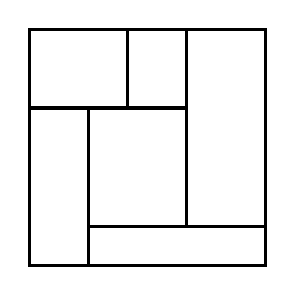 \begin{tikzpicture}[very thick, scale=.5]
    \draw (0,4) rectangle (5/2,6);
    \draw (5/2,4) rectangle (4,6);
    \draw (0,0) rectangle (3/2,4);
    \draw (3/2,1) rectangle (4,4);
    \draw (4,1) rectangle (6,6);
    \draw (3/2,0) rectangle (6,1);
\end{tikzpicture}
